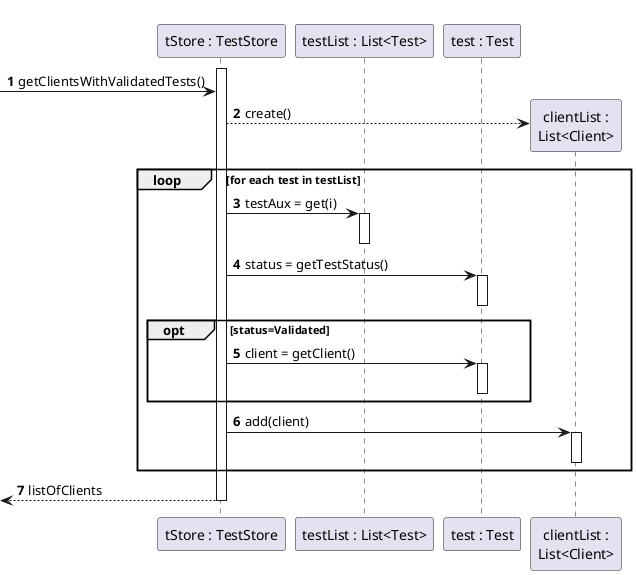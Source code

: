 @startuml
'https://plantuml.com/sequence-diagram
'hide footbox
autonumber

participant "tStore : TestStore" as TESTSTORE
participant "testList : List<Test>" as TESTLIST
participant "test : Test" as TEST
activate TESTSTORE
->TESTSTORE : getClientsWithValidatedTests()
TESTSTORE-->"clientList :\nList<Client>"** : create()
loop for each test in testList
TESTSTORE->TESTLIST : testAux = get(i)
activate TESTLIST
deactivate TESTLIST
TESTSTORE->TEST : status = getTestStatus()
activate TEST
deactivate TEST
opt status=Validated
TESTSTORE->TEST : client = getClient()
activate TEST
deactivate TEST
end
TESTSTORE->"clientList :\nList<Client>" : add(client)
activate "clientList :\nList<Client>"
deactivate "clientList :\nList<Client>"
end
<--TESTSTORE : listOfClients
deactivate TESTSTORE

@enduml